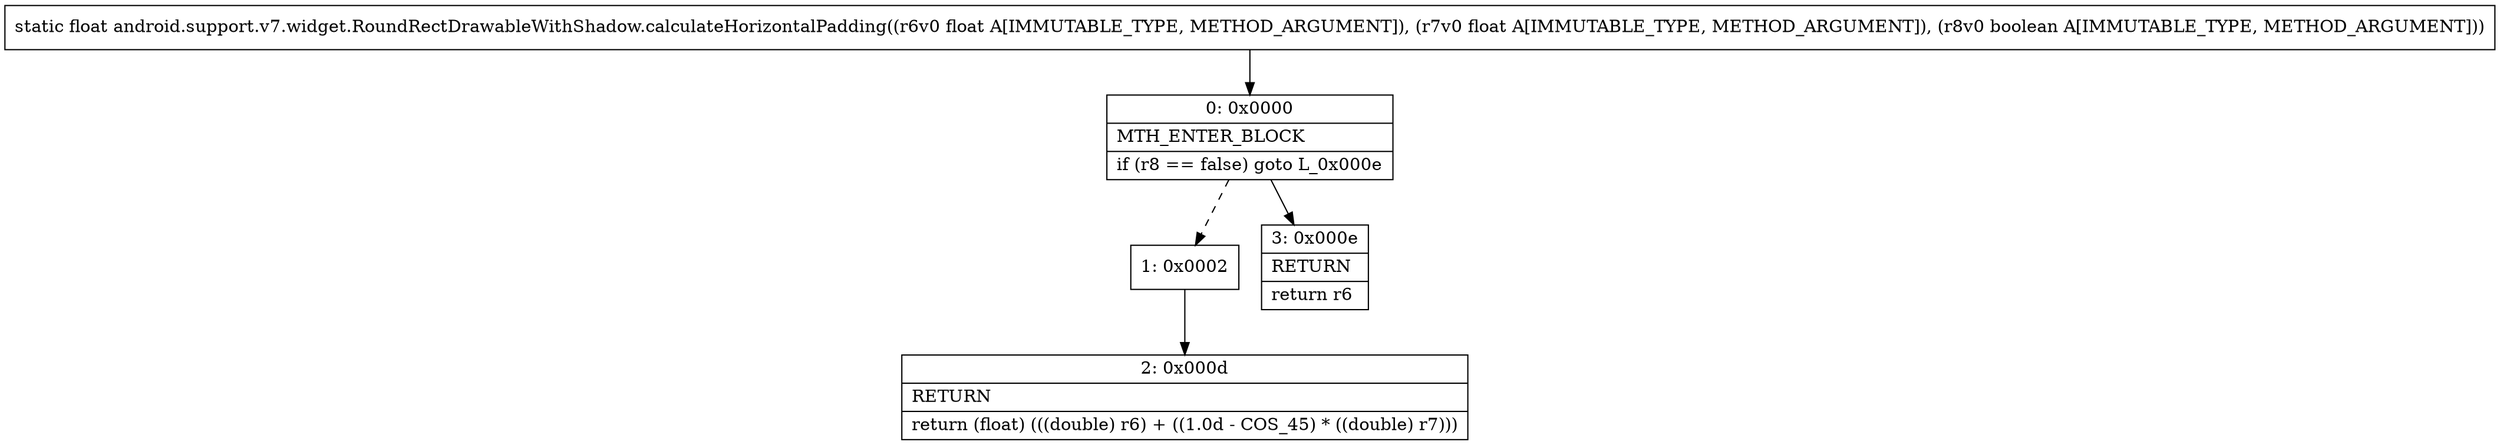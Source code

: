 digraph "CFG forandroid.support.v7.widget.RoundRectDrawableWithShadow.calculateHorizontalPadding(FFZ)F" {
Node_0 [shape=record,label="{0\:\ 0x0000|MTH_ENTER_BLOCK\l|if (r8 == false) goto L_0x000e\l}"];
Node_1 [shape=record,label="{1\:\ 0x0002}"];
Node_2 [shape=record,label="{2\:\ 0x000d|RETURN\l|return (float) (((double) r6) + ((1.0d \- COS_45) * ((double) r7)))\l}"];
Node_3 [shape=record,label="{3\:\ 0x000e|RETURN\l|return r6\l}"];
MethodNode[shape=record,label="{static float android.support.v7.widget.RoundRectDrawableWithShadow.calculateHorizontalPadding((r6v0 float A[IMMUTABLE_TYPE, METHOD_ARGUMENT]), (r7v0 float A[IMMUTABLE_TYPE, METHOD_ARGUMENT]), (r8v0 boolean A[IMMUTABLE_TYPE, METHOD_ARGUMENT])) }"];
MethodNode -> Node_0;
Node_0 -> Node_1[style=dashed];
Node_0 -> Node_3;
Node_1 -> Node_2;
}


